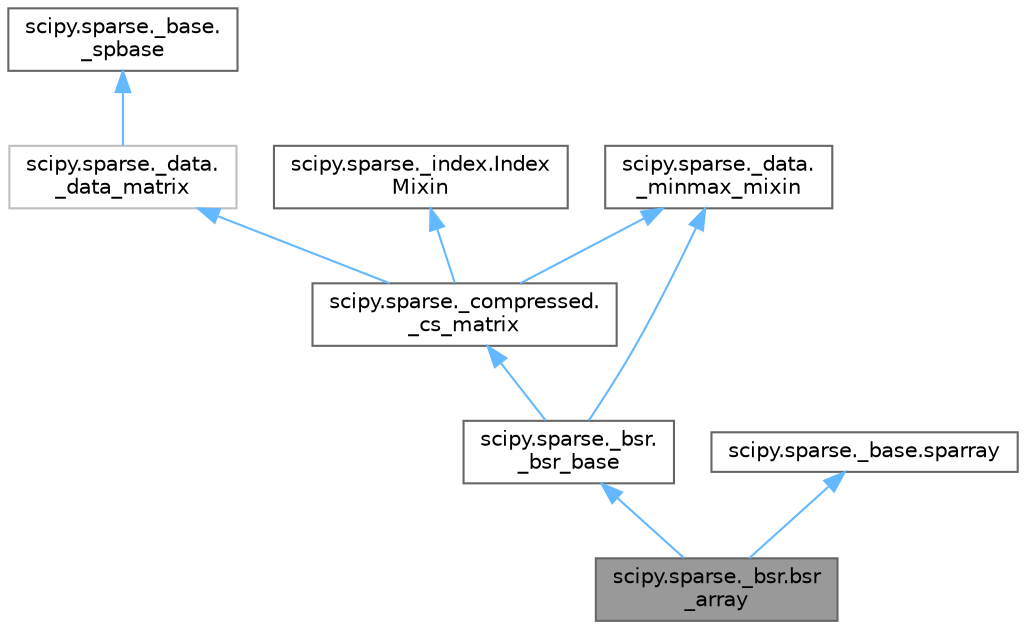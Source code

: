 digraph "scipy.sparse._bsr.bsr_array"
{
 // LATEX_PDF_SIZE
  bgcolor="transparent";
  edge [fontname=Helvetica,fontsize=10,labelfontname=Helvetica,labelfontsize=10];
  node [fontname=Helvetica,fontsize=10,shape=box,height=0.2,width=0.4];
  Node1 [id="Node000001",label="scipy.sparse._bsr.bsr\l_array",height=0.2,width=0.4,color="gray40", fillcolor="grey60", style="filled", fontcolor="black",tooltip=" "];
  Node2 -> Node1 [id="edge1_Node000001_Node000002",dir="back",color="steelblue1",style="solid",tooltip=" "];
  Node2 [id="Node000002",label="scipy.sparse._bsr.\l_bsr_base",height=0.2,width=0.4,color="gray40", fillcolor="white", style="filled",URL="$dc/dbc/classscipy_1_1sparse_1_1__bsr_1_1__bsr__base.html",tooltip=" "];
  Node3 -> Node2 [id="edge2_Node000002_Node000003",dir="back",color="steelblue1",style="solid",tooltip=" "];
  Node3 [id="Node000003",label="scipy.sparse._compressed.\l_cs_matrix",height=0.2,width=0.4,color="gray40", fillcolor="white", style="filled",URL="$dd/dd4/classscipy_1_1sparse_1_1__compressed_1_1__cs__matrix.html",tooltip=" "];
  Node4 -> Node3 [id="edge3_Node000003_Node000004",dir="back",color="steelblue1",style="solid",tooltip=" "];
  Node4 [id="Node000004",label="scipy.sparse._data.\l_data_matrix",height=0.2,width=0.4,color="grey75", fillcolor="white", style="filled",URL="$d4/da4/classscipy_1_1sparse_1_1__data_1_1__data__matrix.html",tooltip=" "];
  Node5 -> Node4 [id="edge4_Node000004_Node000005",dir="back",color="steelblue1",style="solid",tooltip=" "];
  Node5 [id="Node000005",label="scipy.sparse._base.\l_spbase",height=0.2,width=0.4,color="gray40", fillcolor="white", style="filled",URL="$d7/daf/classscipy_1_1sparse_1_1__base_1_1__spbase.html",tooltip=" "];
  Node6 -> Node3 [id="edge5_Node000003_Node000006",dir="back",color="steelblue1",style="solid",tooltip=" "];
  Node6 [id="Node000006",label="scipy.sparse._data.\l_minmax_mixin",height=0.2,width=0.4,color="gray40", fillcolor="white", style="filled",URL="$d5/d0a/classscipy_1_1sparse_1_1__data_1_1__minmax__mixin.html",tooltip=" "];
  Node7 -> Node3 [id="edge6_Node000003_Node000007",dir="back",color="steelblue1",style="solid",tooltip=" "];
  Node7 [id="Node000007",label="scipy.sparse._index.Index\lMixin",height=0.2,width=0.4,color="gray40", fillcolor="white", style="filled",URL="$d2/da5/classscipy_1_1sparse_1_1__index_1_1IndexMixin.html",tooltip=" "];
  Node6 -> Node2 [id="edge7_Node000002_Node000006",dir="back",color="steelblue1",style="solid",tooltip=" "];
  Node8 -> Node1 [id="edge8_Node000001_Node000008",dir="back",color="steelblue1",style="solid",tooltip=" "];
  Node8 [id="Node000008",label="scipy.sparse._base.sparray",height=0.2,width=0.4,color="gray40", fillcolor="white", style="filled",URL="$db/d7f/classscipy_1_1sparse_1_1__base_1_1sparray.html",tooltip=" "];
}
